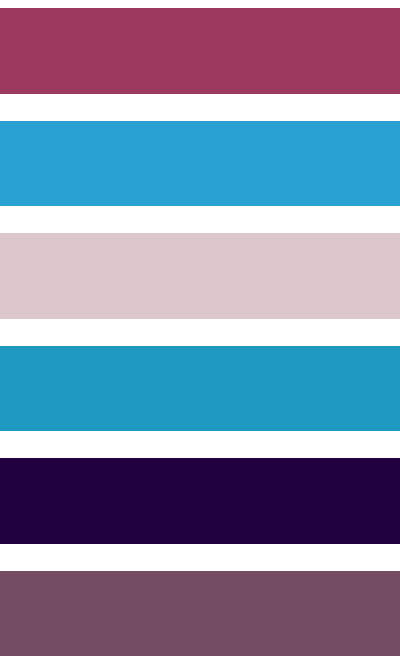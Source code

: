 %%%%
%%%% This file belongs to MTYPE13 package by Wlodek Bzyl <matwb@univ.gda.pl>
%%%%

%%% addto iching initialize

%% \font\ICF=iching-d00 at 25pt
  
%% \setfontname iching-000 %%%% required by the |\glyph| macro


%% \title{\titleF I\raise1.5pt\hbox{-}CHING FONT}
%%
%% \centerline{\ICF\char11\char6\char10}
%% \bigskip
%% \smash{\lower 133pt\hbox{\epsfbox{eps/confucius.eps}}}
%% \hangindent=150pt \hangafter=-11
%% The ``I Ching'' is an acient Chinese oracle that contains
%% one of the first descriptions of relationship of humans to
%% nature and society.
%% The {\it I Ching\/} translates to {\it The Book of Changes}.
%% It is the oldest book which survived to our times
%% and possible one of the most valued treasures of the world
%% literature. Its origins date back about 5000 years.
%% The ``I Ching'' evolved over the centuries.\hfil\break
%% The basic elements of {\it I Ching\/} oracle are hexagrams.
%% Each inquiry to the oracle will result in a hexagram reading
%% and possibly additional line readings.
%% Confucius, shown on the picture, wrote commentaries to
%% the these readings.\hfil\break
%% Hexagram is made up of two trigrams. There are eight trigrams:
%% Ch'ien (Cosmos), Chen (Thunder), K'an (Water), Ken (Mountain),
%% K'un (Earth), Sun (Wind/Wood), Li (Fire), Tui (Lake).
%% Each trigram is made up of three rules. Each rule is broken or
%% solid. A broken rule stands for {\it yin\/} -- the female force and
%% solid line for {\it yang} -- the male force.


%% \section{THE YIN \& YANG DESIGN}

%% The golden proportion is approximated by $F_{12}/F_{13}$, where
%% $F_n$ is the $n$-th Fibonacci number.

%%%%hexagram_width=144; % $F_{12}=144$
hexagram_width=144;
hexagram_height=233; % $F_{13}=233$

%% Below we define standard hexagram shapes.

yang_width:=hexagram_width; yin_width:=hexagram_width/3;

vardef yin_rule = unitsquare xscaled yin_width yscaled element_height
enddef;
vardef yang_rule = unitsquare xscaled yang_width yscaled element_height
enddef;

vardef yin_color = (uniformdeviate 1,uniformdeviate 1,uniformdeviate 1)
enddef;
vardef yang_color = (uniformdeviate 1,uniformdeviate 1,uniformdeviate 1)
enddef;

def initialize(suffix p) = save p; picture p; p:=nullpicture enddef;

vardef yin = initialize(yin_pic);
  addto yin_pic contour yin_rule
    withcolor yin_color;
  addto yin_pic contour yin_rule
    shifted (2yin_width*right) withcolor yin_color;
  yin_pic
enddef;
vardef yang = initialize(yang_pic);
  addto yang_pic contour yang_rule
      withcolor yang_color;
  yang_pic
enddef;

newinternal position;
def set_initial_position = position:=0 enddef;
def incr_position = position:=position+1 enddef;

def hexagram(text arg_list) = set_initial_position;
    for $=arg_list:
      draw $ shifted (position*element_shift*up);
      incr_position;
    endfor
enddef;


%% \section{FONT ADMINISTRATION}

family_name "I-Ching";
font_name "I-Ching-000";
font_version "0.0final";

grid_size:=hexagram_height;
font_matrix(1/grid_size,0,0,1/grid_size,0,0);

font_identifier:="ICHING 000";
font_quad:=hexagram_width;
font_normal_space:=hexagram_width/3;
font_normal_stretch:=hexagram_width/6;
font_normal_shrink:=hexagram_width/9;
font_x_height:=hexagram_height;
font_coding_scheme:="FONT SPECIFIC";
is_fixed_pitch true;

newinternal leftsidebearing, rightsidebearing;
leftsidebearing:=hexagram_width/8; rightsidebearing:=leftsidebearing;

%% The macros above could be redefined by the $\2{mode\_setup}$ macro.
%% Several examples of such changes are contained in the file
%% {\tt redis.mp} and are typeset at the end of this program.

mode_setup;

if unknown interelement_gap: interelement_gap:=10; fi
element_shift=element_height+interelement_gap;
6element_height+5interelement_gap=hexagram_height;

def iching(text arg_list)(expr code) = begingroup
    charcode:=code; w:=hexagram_width; h:=hexagram_height; d:=0;
    clearxy; clearit; clearpen; drawoptions();
    hexagram(arg_list);
    w:=leftsidebearing+w+rightsidebearing;
    interim xoffset:=leftsidebearing;
    write decimal charcode & ":" & decimal w to pcw_file;
    charwd:=w#; charht:=h#; chardp:=d#;
    if charic<>0: charic:=charic#; fi
    shipit;
  endgroup
enddef;


%% \eject
%% \section{TRIGRAMS}

%% Each trigram represents, so called, {\it Eight Pre-causes of
%% The Real World\/}:
%% Cosmos, Thunder, Water, Mountain, Earth, Wind, Fire and Lake.

def ch_ien = yang,yang,yang enddef; % Cosmos
def chen = yang,yin,yin enddef; % Thunder
def k_an = yin,yang,yin enddef; % Water
def ken = yin,yin,yang enddef; % Mountain
def k_un = yin,yin,yin enddef; % Earth
def sun = yin,yang,yang enddef; % Wind
def li = yang,yin,yang enddef; % Fire
def tui = yang,yang,yin enddef; % Lake

iching(ch_ien)(65); "cosmos"; 
iching(chen)(66); "thunder";
iching(k_an)(67); "water";
iching(ken)(68); "mountain";
iching(k_un)(69); "earth";
iching(sun)(70); "wind";
iching(li)(71); "fire";
iching(tui)(72); "lake";


%% \section{HEXAGRAMS}

%% Each hexagram is build from two trigrams.

iching(ch_ien,ch_ien)(1); "ch'ien";
iching(k_un,k_un)(2); "k'un";
iching(chen,k_an)(3); "chun";
iching(k_an,ken)(4); "meng";
iching(ch_ien,k_an)(5); "hsu";
iching(k_an,ch_ien)(6); "sung";
iching(k_an,k_un)(7); "shih";
iching(k_un,k_an)(8); "pi";
iching(ch_ien,sun)(9); "hsiao ch'u";
iching(tui,ch_ien)(10); "lu";

iching(ch_ien,k_un)(11); "t'ai";
iching(k_un,ch_ien)(12); "p'i";
iching(li,ch_ien)(13); "t'ung jen";
iching(ch_ien,li)(14); "ta yu";
iching(ken,k_un)(15); "ch'ien";
iching(k_un,chen)(16); "yu";
iching(chen,tui)(17); "sui";
iching(sun,ken)(18); "ku";
iching(tui,k_un)(19); "lin";
iching(k_un,sun)(20); "kuan";

iching(chen,li)(21); "shih ho";
iching(li,ken)(22); "pi";
iching(k_un,ken)(23); "po";
iching(chen,k_un)(24); "fu";
iching(chen,ch_ien)(25); "wu wang";
iching(ch_ien,ken)(26); "ta ch'u";
iching(chen,ken)(27); "i";
iching(sun,tui)(28); "ta kuo";
iching(k_an,k_an)(29); "k'an";
iching(li,li)(30); "li";

iching(ken,tui)(31); "hsien";
iching(sun,chen)(32); "heng";
iching(ken,ch_ien)(33); "tun";
iching(ch_ien,chen)(34); "ta chuang";
iching(k_un,li)(35); "chin";
iching(li,k_un)(36); "ming";
iching(li,sun)(37); "chia jen";
iching(tui,li)(38); "k'uei";
iching(ken,k_an)(39); "chien";
iching(k_an,chen)(40); "hsien";

iching(tui,ken)(41); "sun";
iching(chen,sun)(42); "i";
iching(ch_ien,tui)(43); "kuai";
iching(sun,ch_ien)(44); "kou";
iching(k_un,tui)(45); "ts'ui";
iching(sun,k_un)(46); "sheng";
iching(k_an,tui)(47); "k'un";
iching(sun,k_an)(48); "ching";
iching(li,tui)(49); "ko";
iching(sun,li)(50); "ting";

iching(chen,chen)(51); "chen";
iching(ken,ken)(52); "ken";
iching(ken,sun)(53); "chien";
iching(tui,chen)(54); "kuei mei";
iching(li,chen)(55); "feng";
iching(ken,li)(56); "lu";
iching(sun,sun)(57); "sun";
iching(tui,tui)(58); "tui";
iching(k_an,sun)(59); "huan";
iching(tui,k_an)(60); "chien";

iching(tui,sun)(61); "chung fu";
iching(ken,chen)(62); "hsiao kuo";
iching(li,k_an)(63); "chi chi";
iching(k_an,li)(64); "wei chi";

endfont


%% \input iching.sty
%% \hfuzz=5bp
%% \vfil\eject
%% \title{VARYING FONT PARAMETERS}
%% 
%% \ichingFontTable{iching-000 at 27bp}
%% \eject
%% \ichingFontTable{iching-a00 at 27bp}
%% \eject
%% \ichingFontTable{iching-b00 at 27bp}
%% \eject
%% \font\titleF=cmssbx10 at 21pt
%% \centerline{{\ICF\iching{i1}}\quad{\titleF HEXAGONAL}
%%    \enspace{\ICF\iching{k'an}}\enspace
%%    {\titleF HEXAGRAMS}\quad{\ICF\iching{hsiao kuo}}}
%% \bigskip
%% \ichingFontTable{iching-d00 at 27bp}

%%\end
